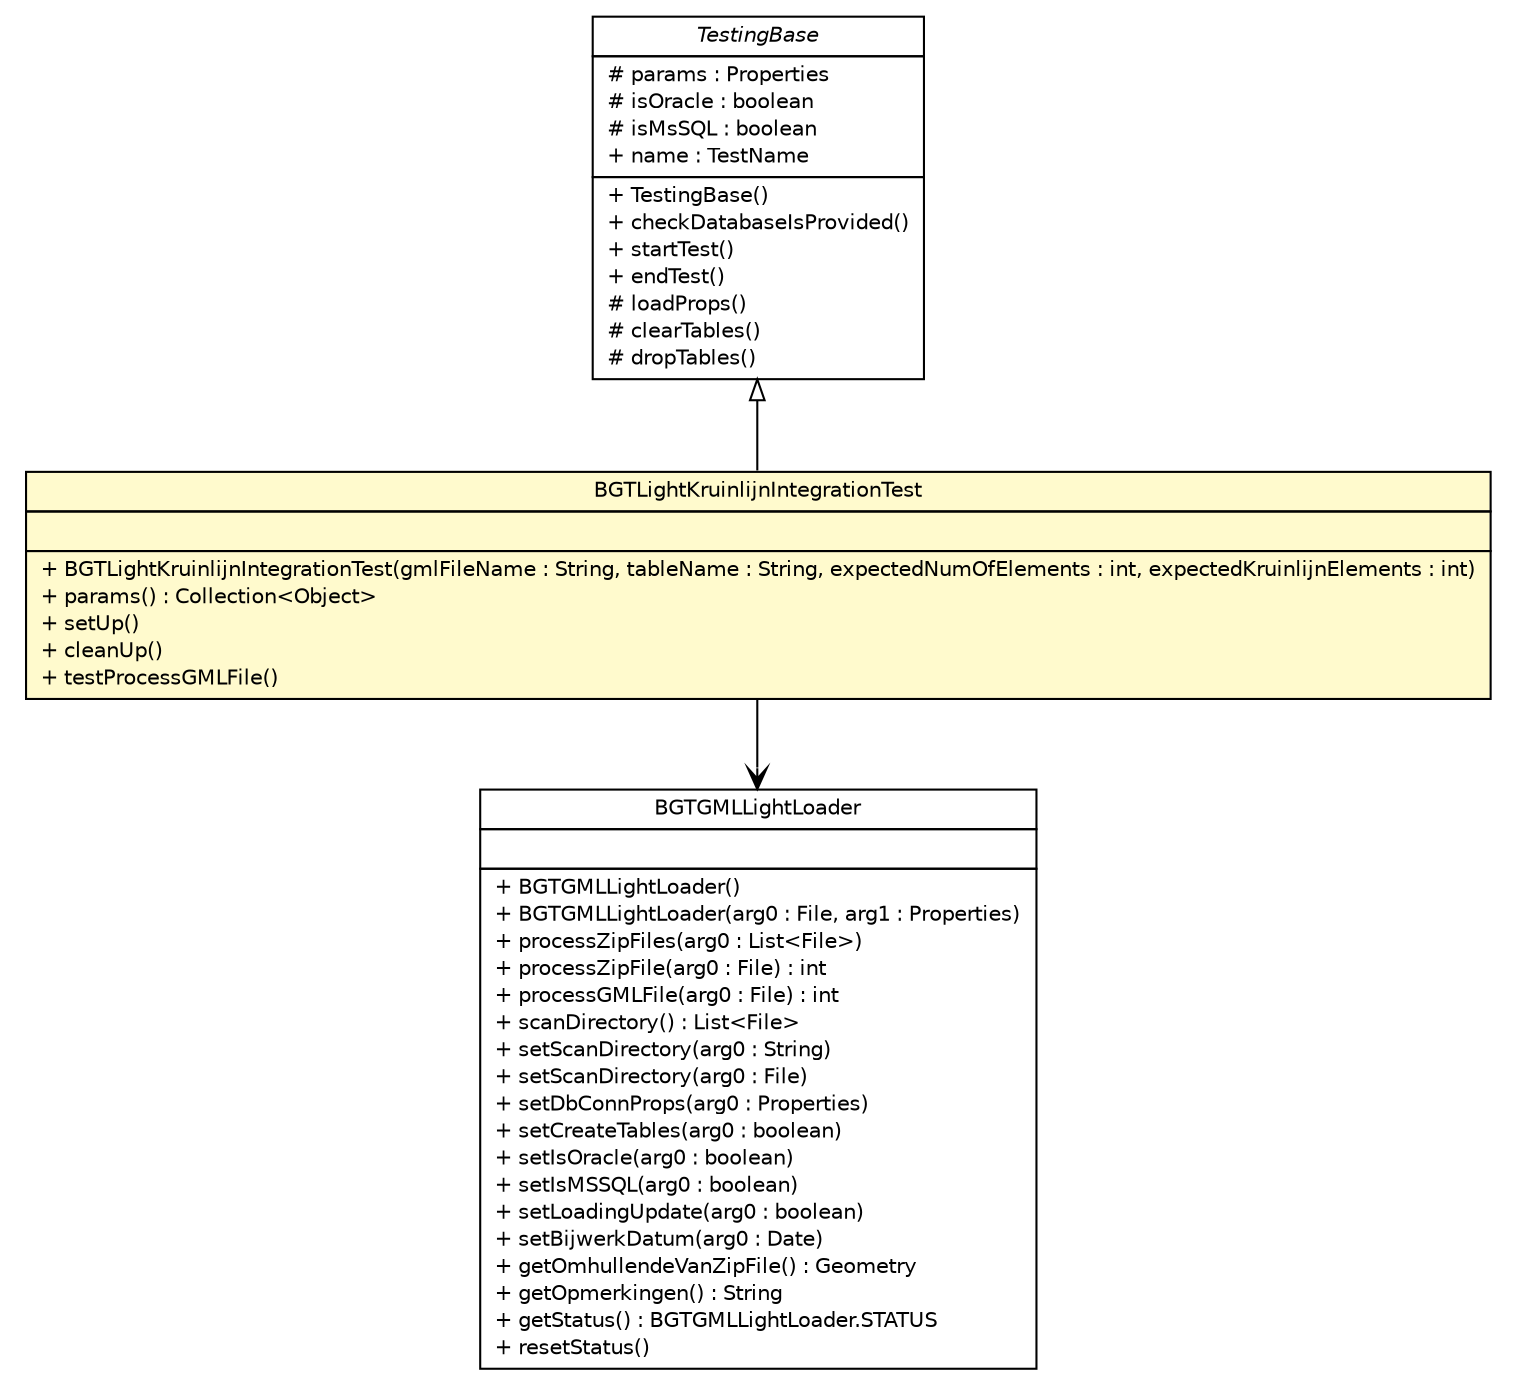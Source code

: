 #!/usr/local/bin/dot
#
# Class diagram 
# Generated by UMLGraph version R5_6-24-gf6e263 (http://www.umlgraph.org/)
#

digraph G {
	edge [fontname="Helvetica",fontsize=10,labelfontname="Helvetica",labelfontsize=10];
	node [fontname="Helvetica",fontsize=10,shape=plaintext];
	nodesep=0.25;
	ranksep=0.5;
	// nl.b3p.brmo.loader.gml.BGTLightKruinlijnIntegrationTest
	c113 [label=<<table title="nl.b3p.brmo.loader.gml.BGTLightKruinlijnIntegrationTest" border="0" cellborder="1" cellspacing="0" cellpadding="2" port="p" bgcolor="lemonChiffon" href="./BGTLightKruinlijnIntegrationTest.html">
		<tr><td><table border="0" cellspacing="0" cellpadding="1">
<tr><td align="center" balign="center"> BGTLightKruinlijnIntegrationTest </td></tr>
		</table></td></tr>
		<tr><td><table border="0" cellspacing="0" cellpadding="1">
<tr><td align="left" balign="left">  </td></tr>
		</table></td></tr>
		<tr><td><table border="0" cellspacing="0" cellpadding="1">
<tr><td align="left" balign="left"> + BGTLightKruinlijnIntegrationTest(gmlFileName : String, tableName : String, expectedNumOfElements : int, expectedKruinlijnElements : int) </td></tr>
<tr><td align="left" balign="left"> + params() : Collection&lt;Object&gt; </td></tr>
<tr><td align="left" balign="left"> + setUp() </td></tr>
<tr><td align="left" balign="left"> + cleanUp() </td></tr>
<tr><td align="left" balign="left"> + testProcessGMLFile() </td></tr>
		</table></td></tr>
		</table>>, URL="./BGTLightKruinlijnIntegrationTest.html", fontname="Helvetica", fontcolor="black", fontsize=10.0];
	// nl.b3p.brmo.loader.gml.TestingBase
	c114 [label=<<table title="nl.b3p.brmo.loader.gml.TestingBase" border="0" cellborder="1" cellspacing="0" cellpadding="2" port="p" href="./TestingBase.html">
		<tr><td><table border="0" cellspacing="0" cellpadding="1">
<tr><td align="center" balign="center"><font face="Helvetica-Oblique"> TestingBase </font></td></tr>
		</table></td></tr>
		<tr><td><table border="0" cellspacing="0" cellpadding="1">
<tr><td align="left" balign="left"> # params : Properties </td></tr>
<tr><td align="left" balign="left"> # isOracle : boolean </td></tr>
<tr><td align="left" balign="left"> # isMsSQL : boolean </td></tr>
<tr><td align="left" balign="left"> + name : TestName </td></tr>
		</table></td></tr>
		<tr><td><table border="0" cellspacing="0" cellpadding="1">
<tr><td align="left" balign="left"> + TestingBase() </td></tr>
<tr><td align="left" balign="left"> + checkDatabaseIsProvided() </td></tr>
<tr><td align="left" balign="left"> + startTest() </td></tr>
<tr><td align="left" balign="left"> + endTest() </td></tr>
<tr><td align="left" balign="left"> # loadProps() </td></tr>
<tr><td align="left" balign="left"> # clearTables() </td></tr>
<tr><td align="left" balign="left"> # dropTables() </td></tr>
		</table></td></tr>
		</table>>, URL="./TestingBase.html", fontname="Helvetica", fontcolor="black", fontsize=10.0];
	//nl.b3p.brmo.loader.gml.BGTLightKruinlijnIntegrationTest extends nl.b3p.brmo.loader.gml.TestingBase
	c114:p -> c113:p [dir=back,arrowtail=empty];
	// nl.b3p.brmo.loader.gml.BGTLightKruinlijnIntegrationTest NAVASSOC nl.b3p.brmo.loader.gml.BGTGMLLightLoader
	c113:p -> c117:p [taillabel="", label="", headlabel="", fontname="Helvetica", fontcolor="black", fontsize=10.0, color="black", arrowhead=open];
	// nl.b3p.brmo.loader.gml.BGTGMLLightLoader
	c117 [label=<<table title="nl.b3p.brmo.loader.gml.BGTGMLLightLoader" border="0" cellborder="1" cellspacing="0" cellpadding="2" port="p">
		<tr><td><table border="0" cellspacing="0" cellpadding="1">
<tr><td align="center" balign="center"> BGTGMLLightLoader </td></tr>
		</table></td></tr>
		<tr><td><table border="0" cellspacing="0" cellpadding="1">
<tr><td align="left" balign="left">  </td></tr>
		</table></td></tr>
		<tr><td><table border="0" cellspacing="0" cellpadding="1">
<tr><td align="left" balign="left"> + BGTGMLLightLoader() </td></tr>
<tr><td align="left" balign="left"> + BGTGMLLightLoader(arg0 : File, arg1 : Properties) </td></tr>
<tr><td align="left" balign="left"> + processZipFiles(arg0 : List&lt;File&gt;) </td></tr>
<tr><td align="left" balign="left"> + processZipFile(arg0 : File) : int </td></tr>
<tr><td align="left" balign="left"> + processGMLFile(arg0 : File) : int </td></tr>
<tr><td align="left" balign="left"> + scanDirectory() : List&lt;File&gt; </td></tr>
<tr><td align="left" balign="left"> + setScanDirectory(arg0 : String) </td></tr>
<tr><td align="left" balign="left"> + setScanDirectory(arg0 : File) </td></tr>
<tr><td align="left" balign="left"> + setDbConnProps(arg0 : Properties) </td></tr>
<tr><td align="left" balign="left"> + setCreateTables(arg0 : boolean) </td></tr>
<tr><td align="left" balign="left"> + setIsOracle(arg0 : boolean) </td></tr>
<tr><td align="left" balign="left"> + setIsMSSQL(arg0 : boolean) </td></tr>
<tr><td align="left" balign="left"> + setLoadingUpdate(arg0 : boolean) </td></tr>
<tr><td align="left" balign="left"> + setBijwerkDatum(arg0 : Date) </td></tr>
<tr><td align="left" balign="left"> + getOmhullendeVanZipFile() : Geometry </td></tr>
<tr><td align="left" balign="left"> + getOpmerkingen() : String </td></tr>
<tr><td align="left" balign="left"> + getStatus() : BGTGMLLightLoader.STATUS </td></tr>
<tr><td align="left" balign="left"> + resetStatus() </td></tr>
		</table></td></tr>
		</table>>, URL="null", fontname="Helvetica", fontcolor="black", fontsize=10.0];
}

